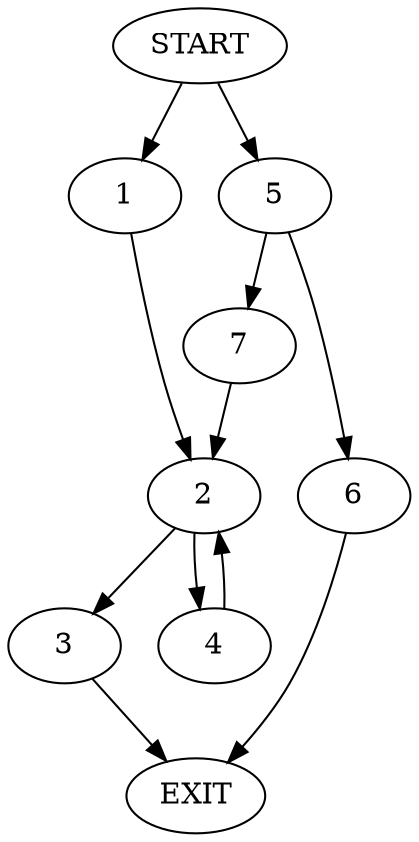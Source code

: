 digraph {
0 [label="START"]
8 [label="EXIT"]
0 -> 1
1 -> 2
2 -> 3
2 -> 4
4 -> 2
3 -> 8
0 -> 5
5 -> 6
5 -> 7
6 -> 8
7 -> 2
}
